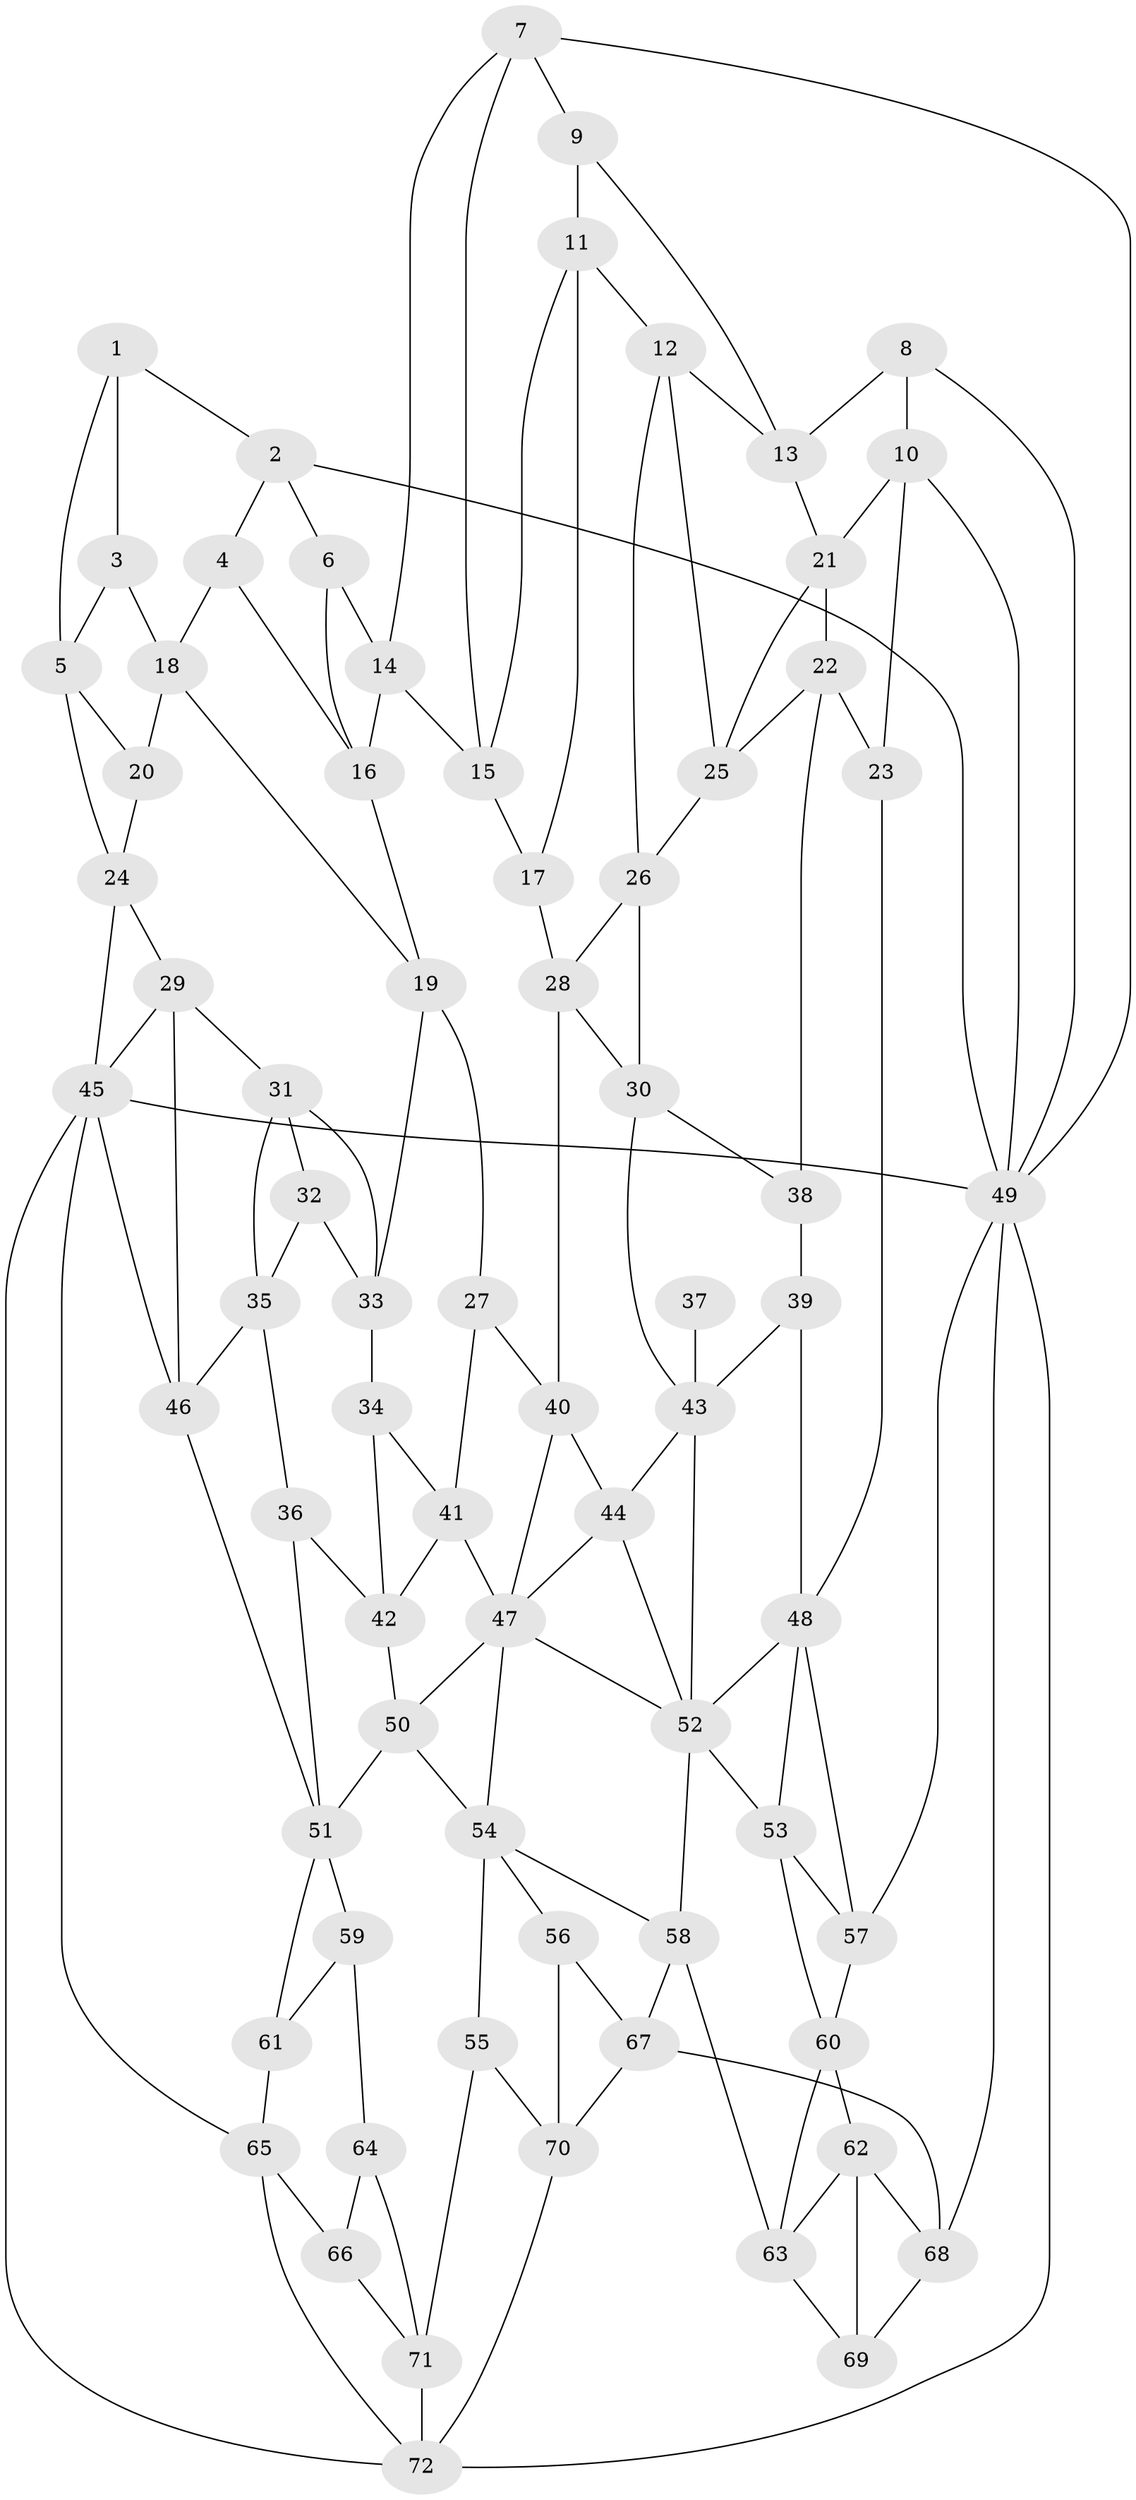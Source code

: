 // original degree distribution, {3: 0.03496503496503497, 4: 0.1888111888111888, 5: 0.5664335664335665, 6: 0.2097902097902098}
// Generated by graph-tools (version 1.1) at 2025/51/03/09/25 03:51:10]
// undirected, 72 vertices, 139 edges
graph export_dot {
graph [start="1"]
  node [color=gray90,style=filled];
  1;
  2;
  3;
  4;
  5;
  6;
  7;
  8;
  9;
  10;
  11;
  12;
  13;
  14;
  15;
  16;
  17;
  18;
  19;
  20;
  21;
  22;
  23;
  24;
  25;
  26;
  27;
  28;
  29;
  30;
  31;
  32;
  33;
  34;
  35;
  36;
  37;
  38;
  39;
  40;
  41;
  42;
  43;
  44;
  45;
  46;
  47;
  48;
  49;
  50;
  51;
  52;
  53;
  54;
  55;
  56;
  57;
  58;
  59;
  60;
  61;
  62;
  63;
  64;
  65;
  66;
  67;
  68;
  69;
  70;
  71;
  72;
  1 -- 2 [weight=1.0];
  1 -- 3 [weight=1.0];
  1 -- 5 [weight=1.0];
  2 -- 4 [weight=1.0];
  2 -- 6 [weight=1.0];
  2 -- 49 [weight=1.0];
  3 -- 5 [weight=1.0];
  3 -- 18 [weight=1.0];
  4 -- 16 [weight=1.0];
  4 -- 18 [weight=1.0];
  5 -- 20 [weight=1.0];
  5 -- 24 [weight=1.0];
  6 -- 14 [weight=1.0];
  6 -- 16 [weight=1.0];
  7 -- 9 [weight=1.0];
  7 -- 14 [weight=1.0];
  7 -- 15 [weight=1.0];
  7 -- 49 [weight=1.0];
  8 -- 10 [weight=1.0];
  8 -- 13 [weight=1.0];
  8 -- 49 [weight=1.0];
  9 -- 11 [weight=1.0];
  9 -- 13 [weight=1.0];
  10 -- 21 [weight=1.0];
  10 -- 23 [weight=1.0];
  10 -- 49 [weight=1.0];
  11 -- 12 [weight=1.0];
  11 -- 15 [weight=1.0];
  11 -- 17 [weight=1.0];
  12 -- 13 [weight=1.0];
  12 -- 25 [weight=1.0];
  12 -- 26 [weight=1.0];
  13 -- 21 [weight=1.0];
  14 -- 15 [weight=1.0];
  14 -- 16 [weight=1.0];
  15 -- 17 [weight=1.0];
  16 -- 19 [weight=1.0];
  17 -- 28 [weight=1.0];
  18 -- 19 [weight=1.0];
  18 -- 20 [weight=1.0];
  19 -- 27 [weight=1.0];
  19 -- 33 [weight=1.0];
  20 -- 24 [weight=1.0];
  21 -- 22 [weight=1.0];
  21 -- 25 [weight=1.0];
  22 -- 23 [weight=1.0];
  22 -- 25 [weight=1.0];
  22 -- 38 [weight=1.0];
  23 -- 48 [weight=1.0];
  24 -- 29 [weight=1.0];
  24 -- 45 [weight=1.0];
  25 -- 26 [weight=1.0];
  26 -- 28 [weight=1.0];
  26 -- 30 [weight=1.0];
  27 -- 40 [weight=1.0];
  27 -- 41 [weight=1.0];
  28 -- 30 [weight=1.0];
  28 -- 40 [weight=1.0];
  29 -- 31 [weight=1.0];
  29 -- 45 [weight=1.0];
  29 -- 46 [weight=1.0];
  30 -- 38 [weight=1.0];
  30 -- 43 [weight=1.0];
  31 -- 32 [weight=1.0];
  31 -- 33 [weight=1.0];
  31 -- 35 [weight=1.0];
  32 -- 33 [weight=1.0];
  32 -- 35 [weight=1.0];
  33 -- 34 [weight=1.0];
  34 -- 41 [weight=1.0];
  34 -- 42 [weight=1.0];
  35 -- 36 [weight=1.0];
  35 -- 46 [weight=1.0];
  36 -- 42 [weight=1.0];
  36 -- 51 [weight=1.0];
  37 -- 43 [weight=2.0];
  38 -- 39 [weight=1.0];
  39 -- 43 [weight=1.0];
  39 -- 48 [weight=2.0];
  40 -- 44 [weight=1.0];
  40 -- 47 [weight=1.0];
  41 -- 42 [weight=1.0];
  41 -- 47 [weight=1.0];
  42 -- 50 [weight=1.0];
  43 -- 44 [weight=1.0];
  43 -- 52 [weight=1.0];
  44 -- 47 [weight=1.0];
  44 -- 52 [weight=1.0];
  45 -- 46 [weight=1.0];
  45 -- 49 [weight=1.0];
  45 -- 65 [weight=1.0];
  45 -- 72 [weight=1.0];
  46 -- 51 [weight=1.0];
  47 -- 50 [weight=1.0];
  47 -- 52 [weight=1.0];
  47 -- 54 [weight=1.0];
  48 -- 52 [weight=1.0];
  48 -- 53 [weight=1.0];
  48 -- 57 [weight=1.0];
  49 -- 57 [weight=1.0];
  49 -- 68 [weight=1.0];
  49 -- 72 [weight=1.0];
  50 -- 51 [weight=2.0];
  50 -- 54 [weight=2.0];
  51 -- 59 [weight=1.0];
  51 -- 61 [weight=1.0];
  52 -- 53 [weight=1.0];
  52 -- 58 [weight=1.0];
  53 -- 57 [weight=1.0];
  53 -- 60 [weight=1.0];
  54 -- 55 [weight=1.0];
  54 -- 56 [weight=1.0];
  54 -- 58 [weight=1.0];
  55 -- 70 [weight=1.0];
  55 -- 71 [weight=1.0];
  56 -- 67 [weight=1.0];
  56 -- 70 [weight=1.0];
  57 -- 60 [weight=1.0];
  58 -- 63 [weight=1.0];
  58 -- 67 [weight=1.0];
  59 -- 61 [weight=1.0];
  59 -- 64 [weight=1.0];
  60 -- 62 [weight=1.0];
  60 -- 63 [weight=1.0];
  61 -- 65 [weight=1.0];
  62 -- 63 [weight=1.0];
  62 -- 68 [weight=1.0];
  62 -- 69 [weight=1.0];
  63 -- 69 [weight=1.0];
  64 -- 66 [weight=1.0];
  64 -- 71 [weight=1.0];
  65 -- 66 [weight=1.0];
  65 -- 72 [weight=1.0];
  66 -- 71 [weight=1.0];
  67 -- 68 [weight=1.0];
  67 -- 70 [weight=1.0];
  68 -- 69 [weight=1.0];
  70 -- 72 [weight=1.0];
  71 -- 72 [weight=1.0];
}
